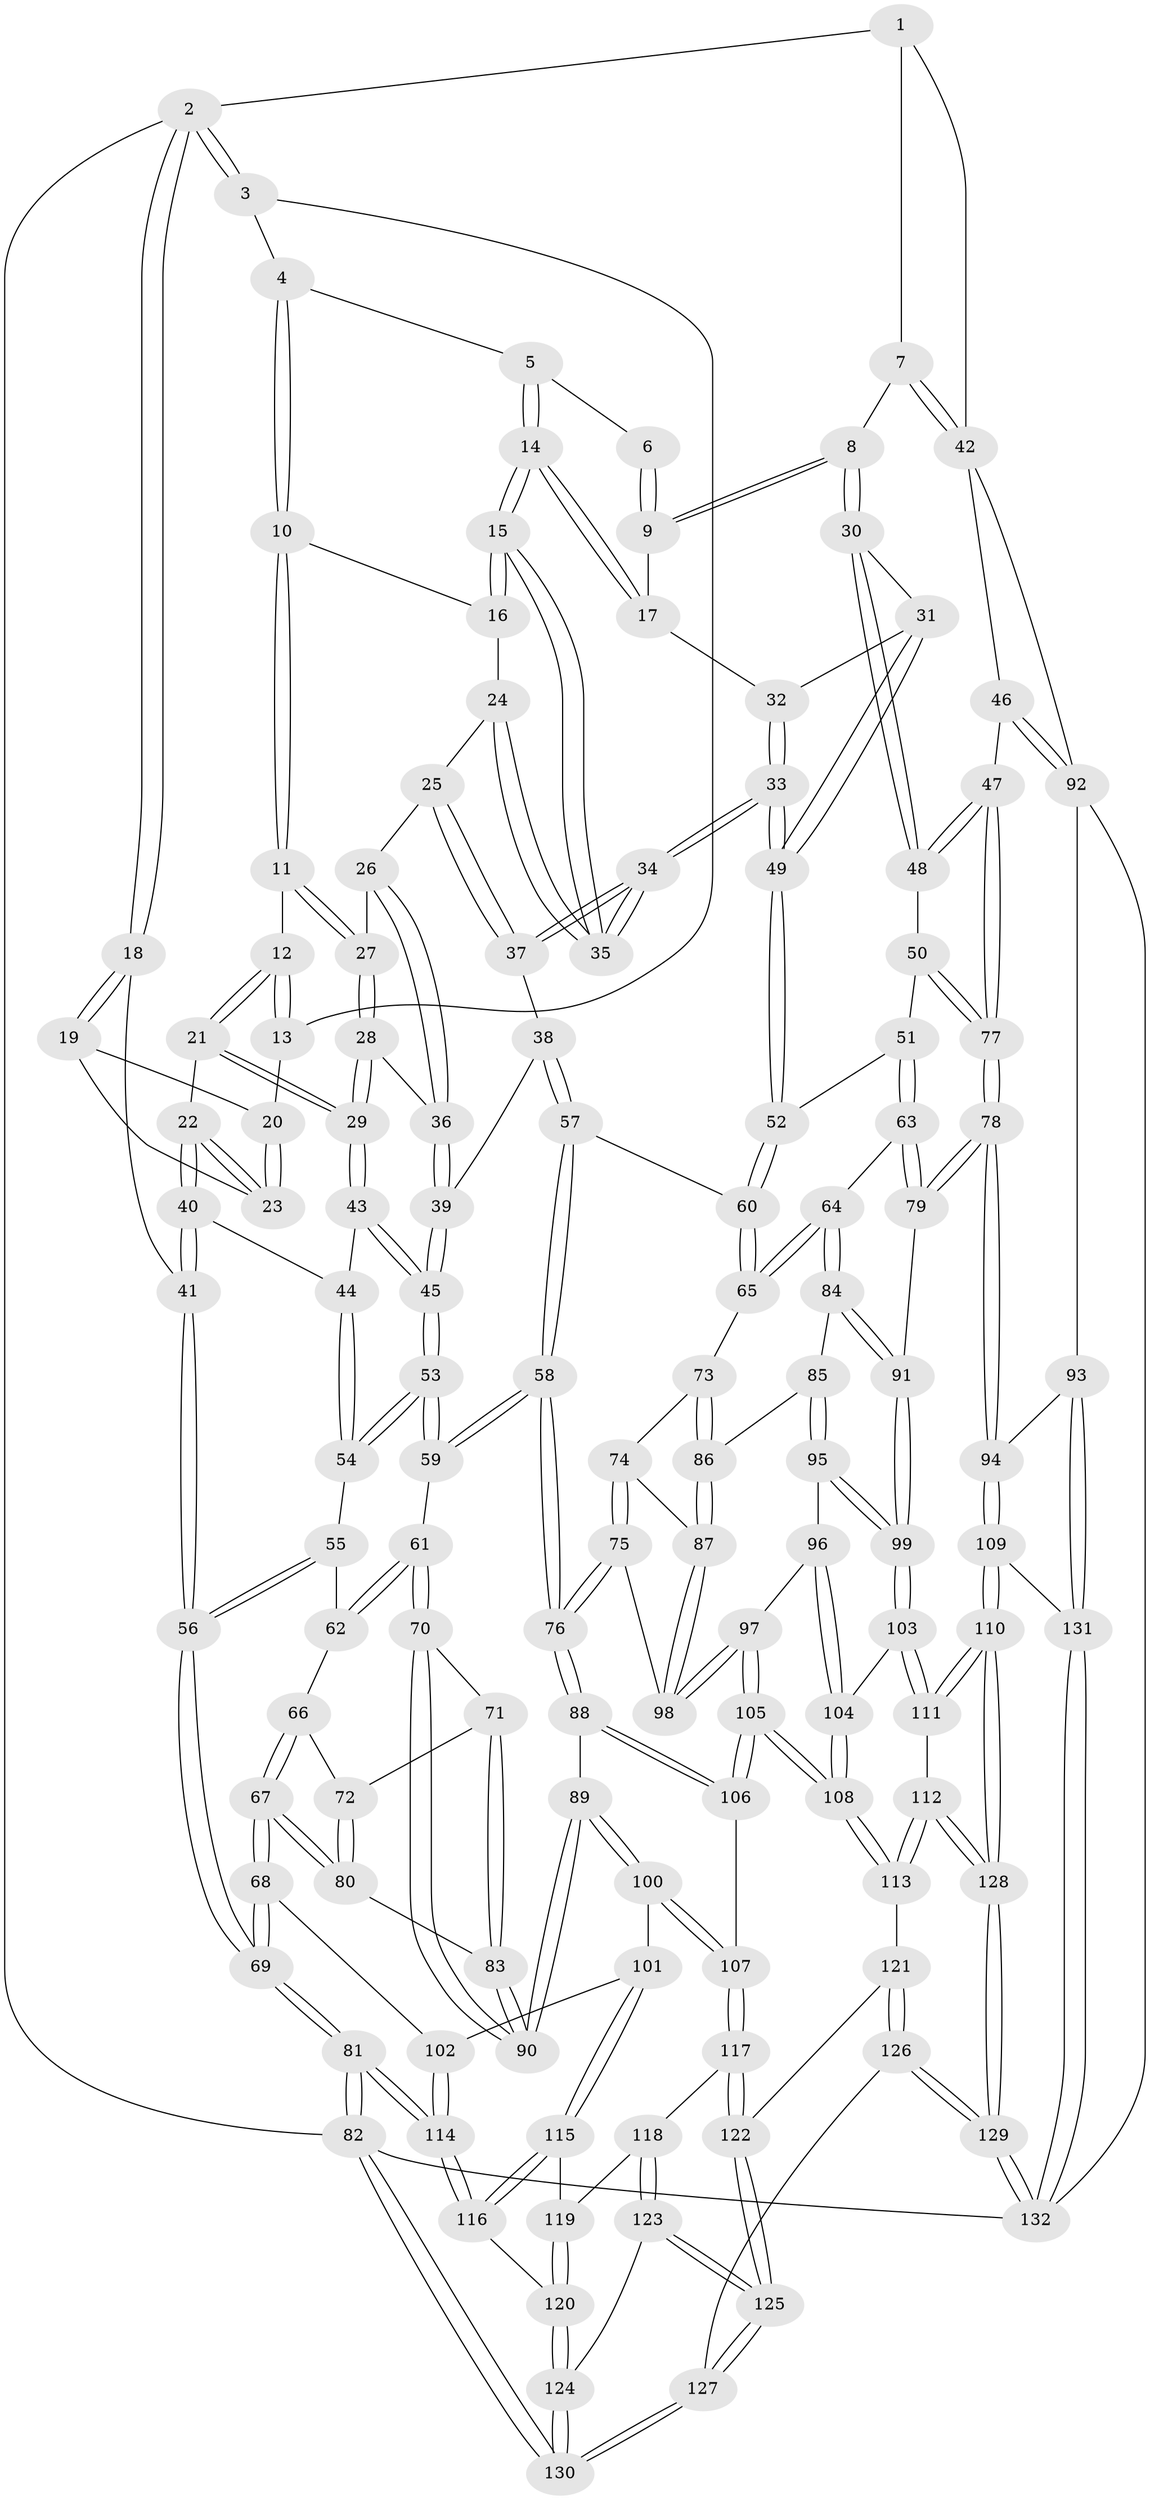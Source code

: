 // Generated by graph-tools (version 1.1) at 2025/27/03/15/25 16:27:56]
// undirected, 132 vertices, 326 edges
graph export_dot {
graph [start="1"]
  node [color=gray90,style=filled];
  1 [pos="+0.9511016112539177+0"];
  2 [pos="+0+0"];
  3 [pos="+0.2185709220304633+0"];
  4 [pos="+0.4255911630122571+0"];
  5 [pos="+0.46738176630039857+0"];
  6 [pos="+0.6230533811819032+0"];
  7 [pos="+0.8713205080616176+0.12636365472101416"];
  8 [pos="+0.8099705827546028+0.15820121557414954"];
  9 [pos="+0.6732189874533616+0.004361532199473176"];
  10 [pos="+0.3756833609345194+0.04154765005706979"];
  11 [pos="+0.2618379846761579+0.08408710885548537"];
  12 [pos="+0.22131381369731637+0.04974604061595486"];
  13 [pos="+0.18725465686966486+0.003749079395067108"];
  14 [pos="+0.5066916599843864+0.0971045086612817"];
  15 [pos="+0.4986546446452363+0.1074364974350735"];
  16 [pos="+0.3880341336831947+0.08816649249168666"];
  17 [pos="+0.5953839499852229+0.1009544641622935"];
  18 [pos="+0+0.16304783021674704"];
  19 [pos="+0.017422398276060673+0.09017508923431718"];
  20 [pos="+0.15366414604215176+0.03662760960336241"];
  21 [pos="+0.18609629130557379+0.20860941497537563"];
  22 [pos="+0.14099104318199354+0.16839017874424966"];
  23 [pos="+0.13949941397083912+0.16036903941124406"];
  24 [pos="+0.37145943487945676+0.12373001758928558"];
  25 [pos="+0.3509639698843045+0.14601210519052227"];
  26 [pos="+0.34962513737996764+0.1460904045232136"];
  27 [pos="+0.2713219560460281+0.10346690482900084"];
  28 [pos="+0.2336577890078893+0.225792779288184"];
  29 [pos="+0.2048394478777875+0.23801197601534965"];
  30 [pos="+0.784052097354319+0.20551007691921502"];
  31 [pos="+0.674782660294947+0.2164945994760703"];
  32 [pos="+0.5963254085806334+0.10348676654767444"];
  33 [pos="+0.5237009285262287+0.2943631441456051"];
  34 [pos="+0.49032310318499256+0.2814886768544269"];
  35 [pos="+0.4861634222795811+0.17990655147822132"];
  36 [pos="+0.27421080115933166+0.22698047209840022"];
  37 [pos="+0.4403034678464929+0.29039303994103044"];
  38 [pos="+0.43774114830829647+0.2918063257306894"];
  39 [pos="+0.3938516287105822+0.297434720371053"];
  40 [pos="+0+0.2350479182953098"];
  41 [pos="+0+0.16748957106361764"];
  42 [pos="+1+0.21556230469809276"];
  43 [pos="+0.1777716469930806+0.2981686984001894"];
  44 [pos="+0.08576406398152366+0.31445879427480455"];
  45 [pos="+0.2527793542830526+0.397405009349601"];
  46 [pos="+1+0.37492560555050647"];
  47 [pos="+1+0.3769928805542791"];
  48 [pos="+0.8215851164814358+0.39073560845067795"];
  49 [pos="+0.53366564005736+0.29951271485185554"];
  50 [pos="+0.8166656711452407+0.39740494872712845"];
  51 [pos="+0.6990197299800872+0.4193746800905431"];
  52 [pos="+0.5652692001412936+0.3650193468128922"];
  53 [pos="+0.25310344769069276+0.4415541965952032"];
  54 [pos="+0.0803684967724125+0.42245451294786884"];
  55 [pos="+0.0649501656864333+0.45190906991674973"];
  56 [pos="+0+0.4249092493678714"];
  57 [pos="+0.39462350672637475+0.4761797790363383"];
  58 [pos="+0.3572201320810013+0.5143790459731203"];
  59 [pos="+0.25485565160317325+0.44856259515988234"];
  60 [pos="+0.5332833050203712+0.4523834759111689"];
  61 [pos="+0.19793394537818257+0.5097192627818081"];
  62 [pos="+0.07287073997640967+0.47435719401562587"];
  63 [pos="+0.6597729375210508+0.5101131297892115"];
  64 [pos="+0.6085146258632919+0.5381526502875347"];
  65 [pos="+0.5424057644984537+0.49790282602368613"];
  66 [pos="+0.06659816889365758+0.5038978841334391"];
  67 [pos="+0.020290506950244966+0.6056412117674651"];
  68 [pos="+0+0.6287753538602399"];
  69 [pos="+0+0.6504320552913884"];
  70 [pos="+0.1978066105666634+0.5101187947554587"];
  71 [pos="+0.14288542123754008+0.542756134072125"];
  72 [pos="+0.12827077396125058+0.5438795563166907"];
  73 [pos="+0.5220130891926774+0.5261811777090727"];
  74 [pos="+0.5078995481511421+0.5375986770626351"];
  75 [pos="+0.3962356249908274+0.5917062614948824"];
  76 [pos="+0.3782010426704406+0.5893836734536628"];
  77 [pos="+0.8313284580908543+0.5825480824397419"];
  78 [pos="+0.8336703796043591+0.6370226133121673"];
  79 [pos="+0.7713558134871223+0.6511292415752419"];
  80 [pos="+0.04977143139419118+0.5990278838281189"];
  81 [pos="+0+1"];
  82 [pos="+0+1"];
  83 [pos="+0.1270706278821755+0.5958712672805194"];
  84 [pos="+0.6084019070759179+0.5878135520290813"];
  85 [pos="+0.5843145278566323+0.6044898502881945"];
  86 [pos="+0.5577748973173008+0.6046339865212513"];
  87 [pos="+0.529625225171684+0.6166572326354359"];
  88 [pos="+0.3693837426828714+0.6027806278217107"];
  89 [pos="+0.20967766495892817+0.6412079141290622"];
  90 [pos="+0.206035955449931+0.6331078067068739"];
  91 [pos="+0.7315039902543239+0.6720111009935751"];
  92 [pos="+1+0.7149810573089879"];
  93 [pos="+1+0.7255966641810412"];
  94 [pos="+0.9817886006156714+0.7255644692873391"];
  95 [pos="+0.5820820818912689+0.6671153127251591"];
  96 [pos="+0.5775113249099393+0.6705050297114686"];
  97 [pos="+0.5148427061169052+0.6939234798869269"];
  98 [pos="+0.4929731184179997+0.6476826479352257"];
  99 [pos="+0.7159027595451424+0.6898430714109698"];
  100 [pos="+0.20622185089202652+0.6503786448291716"];
  101 [pos="+0.15168740655872837+0.7260689182343874"];
  102 [pos="+0.12272112639587342+0.7218701255872155"];
  103 [pos="+0.7122628692694367+0.6968978629054746"];
  104 [pos="+0.6044012495082126+0.737004118332109"];
  105 [pos="+0.5055408968170158+0.7923831197660414"];
  106 [pos="+0.36785913913667534+0.6401297818259922"];
  107 [pos="+0.33325202312351043+0.7570535948919199"];
  108 [pos="+0.5069930311881162+0.8054413382890058"];
  109 [pos="+0.8302381711155549+0.895101291261815"];
  110 [pos="+0.775867344629086+0.9240671321169386"];
  111 [pos="+0.7020165980638903+0.7725895320562763"];
  112 [pos="+0.5672223618241096+0.8545214744133653"];
  113 [pos="+0.5061874753676522+0.8092756013489836"];
  114 [pos="+0+0.8782079059005075"];
  115 [pos="+0.1575987005987394+0.7361648425178623"];
  116 [pos="+0.09560449693620392+0.8708561637071008"];
  117 [pos="+0.3328675895939358+0.7735566989590137"];
  118 [pos="+0.26070486119346264+0.8124617452817798"];
  119 [pos="+0.162096241990091+0.7408582963557958"];
  120 [pos="+0.1509027954552521+0.8913915833605313"];
  121 [pos="+0.48965664529958774+0.816341375493313"];
  122 [pos="+0.4200458724550584+0.8215554790592088"];
  123 [pos="+0.25358494698605405+0.8491205655736898"];
  124 [pos="+0.1910220110779044+0.9215214365740956"];
  125 [pos="+0.35409893505989454+0.9411756126231254"];
  126 [pos="+0.40350212329340646+1"];
  127 [pos="+0.37058848699255204+1"];
  128 [pos="+0.6804686435423835+1"];
  129 [pos="+0.6505997861268654+1"];
  130 [pos="+0.18980482896178336+1"];
  131 [pos="+0.9450904269211602+0.9944070926201839"];
  132 [pos="+1+1"];
  1 -- 2;
  1 -- 7;
  1 -- 42;
  2 -- 3;
  2 -- 3;
  2 -- 18;
  2 -- 18;
  2 -- 82;
  3 -- 4;
  3 -- 13;
  4 -- 5;
  4 -- 10;
  4 -- 10;
  5 -- 6;
  5 -- 14;
  5 -- 14;
  6 -- 9;
  6 -- 9;
  7 -- 8;
  7 -- 42;
  7 -- 42;
  8 -- 9;
  8 -- 9;
  8 -- 30;
  8 -- 30;
  9 -- 17;
  10 -- 11;
  10 -- 11;
  10 -- 16;
  11 -- 12;
  11 -- 27;
  11 -- 27;
  12 -- 13;
  12 -- 13;
  12 -- 21;
  12 -- 21;
  13 -- 20;
  14 -- 15;
  14 -- 15;
  14 -- 17;
  14 -- 17;
  15 -- 16;
  15 -- 16;
  15 -- 35;
  15 -- 35;
  16 -- 24;
  17 -- 32;
  18 -- 19;
  18 -- 19;
  18 -- 41;
  19 -- 20;
  19 -- 23;
  20 -- 23;
  20 -- 23;
  21 -- 22;
  21 -- 29;
  21 -- 29;
  22 -- 23;
  22 -- 23;
  22 -- 40;
  22 -- 40;
  24 -- 25;
  24 -- 35;
  24 -- 35;
  25 -- 26;
  25 -- 37;
  25 -- 37;
  26 -- 27;
  26 -- 36;
  26 -- 36;
  27 -- 28;
  27 -- 28;
  28 -- 29;
  28 -- 29;
  28 -- 36;
  29 -- 43;
  29 -- 43;
  30 -- 31;
  30 -- 48;
  30 -- 48;
  31 -- 32;
  31 -- 49;
  31 -- 49;
  32 -- 33;
  32 -- 33;
  33 -- 34;
  33 -- 34;
  33 -- 49;
  33 -- 49;
  34 -- 35;
  34 -- 35;
  34 -- 37;
  34 -- 37;
  36 -- 39;
  36 -- 39;
  37 -- 38;
  38 -- 39;
  38 -- 57;
  38 -- 57;
  39 -- 45;
  39 -- 45;
  40 -- 41;
  40 -- 41;
  40 -- 44;
  41 -- 56;
  41 -- 56;
  42 -- 46;
  42 -- 92;
  43 -- 44;
  43 -- 45;
  43 -- 45;
  44 -- 54;
  44 -- 54;
  45 -- 53;
  45 -- 53;
  46 -- 47;
  46 -- 92;
  46 -- 92;
  47 -- 48;
  47 -- 48;
  47 -- 77;
  47 -- 77;
  48 -- 50;
  49 -- 52;
  49 -- 52;
  50 -- 51;
  50 -- 77;
  50 -- 77;
  51 -- 52;
  51 -- 63;
  51 -- 63;
  52 -- 60;
  52 -- 60;
  53 -- 54;
  53 -- 54;
  53 -- 59;
  53 -- 59;
  54 -- 55;
  55 -- 56;
  55 -- 56;
  55 -- 62;
  56 -- 69;
  56 -- 69;
  57 -- 58;
  57 -- 58;
  57 -- 60;
  58 -- 59;
  58 -- 59;
  58 -- 76;
  58 -- 76;
  59 -- 61;
  60 -- 65;
  60 -- 65;
  61 -- 62;
  61 -- 62;
  61 -- 70;
  61 -- 70;
  62 -- 66;
  63 -- 64;
  63 -- 79;
  63 -- 79;
  64 -- 65;
  64 -- 65;
  64 -- 84;
  64 -- 84;
  65 -- 73;
  66 -- 67;
  66 -- 67;
  66 -- 72;
  67 -- 68;
  67 -- 68;
  67 -- 80;
  67 -- 80;
  68 -- 69;
  68 -- 69;
  68 -- 102;
  69 -- 81;
  69 -- 81;
  70 -- 71;
  70 -- 90;
  70 -- 90;
  71 -- 72;
  71 -- 83;
  71 -- 83;
  72 -- 80;
  72 -- 80;
  73 -- 74;
  73 -- 86;
  73 -- 86;
  74 -- 75;
  74 -- 75;
  74 -- 87;
  75 -- 76;
  75 -- 76;
  75 -- 98;
  76 -- 88;
  76 -- 88;
  77 -- 78;
  77 -- 78;
  78 -- 79;
  78 -- 79;
  78 -- 94;
  78 -- 94;
  79 -- 91;
  80 -- 83;
  81 -- 82;
  81 -- 82;
  81 -- 114;
  81 -- 114;
  82 -- 130;
  82 -- 130;
  82 -- 132;
  83 -- 90;
  83 -- 90;
  84 -- 85;
  84 -- 91;
  84 -- 91;
  85 -- 86;
  85 -- 95;
  85 -- 95;
  86 -- 87;
  86 -- 87;
  87 -- 98;
  87 -- 98;
  88 -- 89;
  88 -- 106;
  88 -- 106;
  89 -- 90;
  89 -- 90;
  89 -- 100;
  89 -- 100;
  91 -- 99;
  91 -- 99;
  92 -- 93;
  92 -- 132;
  93 -- 94;
  93 -- 131;
  93 -- 131;
  94 -- 109;
  94 -- 109;
  95 -- 96;
  95 -- 99;
  95 -- 99;
  96 -- 97;
  96 -- 104;
  96 -- 104;
  97 -- 98;
  97 -- 98;
  97 -- 105;
  97 -- 105;
  99 -- 103;
  99 -- 103;
  100 -- 101;
  100 -- 107;
  100 -- 107;
  101 -- 102;
  101 -- 115;
  101 -- 115;
  102 -- 114;
  102 -- 114;
  103 -- 104;
  103 -- 111;
  103 -- 111;
  104 -- 108;
  104 -- 108;
  105 -- 106;
  105 -- 106;
  105 -- 108;
  105 -- 108;
  106 -- 107;
  107 -- 117;
  107 -- 117;
  108 -- 113;
  108 -- 113;
  109 -- 110;
  109 -- 110;
  109 -- 131;
  110 -- 111;
  110 -- 111;
  110 -- 128;
  110 -- 128;
  111 -- 112;
  112 -- 113;
  112 -- 113;
  112 -- 128;
  112 -- 128;
  113 -- 121;
  114 -- 116;
  114 -- 116;
  115 -- 116;
  115 -- 116;
  115 -- 119;
  116 -- 120;
  117 -- 118;
  117 -- 122;
  117 -- 122;
  118 -- 119;
  118 -- 123;
  118 -- 123;
  119 -- 120;
  119 -- 120;
  120 -- 124;
  120 -- 124;
  121 -- 122;
  121 -- 126;
  121 -- 126;
  122 -- 125;
  122 -- 125;
  123 -- 124;
  123 -- 125;
  123 -- 125;
  124 -- 130;
  124 -- 130;
  125 -- 127;
  125 -- 127;
  126 -- 127;
  126 -- 129;
  126 -- 129;
  127 -- 130;
  127 -- 130;
  128 -- 129;
  128 -- 129;
  129 -- 132;
  129 -- 132;
  131 -- 132;
  131 -- 132;
}
